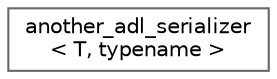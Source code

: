 digraph "Graphical Class Hierarchy"
{
 // LATEX_PDF_SIZE
  bgcolor="transparent";
  edge [fontname=Helvetica,fontsize=10,labelfontname=Helvetica,labelfontsize=10];
  node [fontname=Helvetica,fontsize=10,shape=box,height=0.2,width=0.4];
  rankdir="LR";
  Node0 [id="Node000000",label="another_adl_serializer\l\< T, typename \>",height=0.2,width=0.4,color="grey40", fillcolor="white", style="filled",URL="$structanother__adl__serializer.html",tooltip=" "];
}
